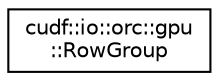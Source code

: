 digraph "Graphical Class Hierarchy"
{
 // LATEX_PDF_SIZE
  edge [fontname="Helvetica",fontsize="10",labelfontname="Helvetica",labelfontsize="10"];
  node [fontname="Helvetica",fontsize="10",shape=record];
  rankdir="LR";
  Node0 [label="cudf::io::orc::gpu\l::RowGroup",height=0.2,width=0.4,color="black", fillcolor="white", style="filled",URL="$structcudf_1_1io_1_1orc_1_1gpu_1_1RowGroup.html",tooltip="Struct to describe a groups of row belonging to a column stripe."];
}
